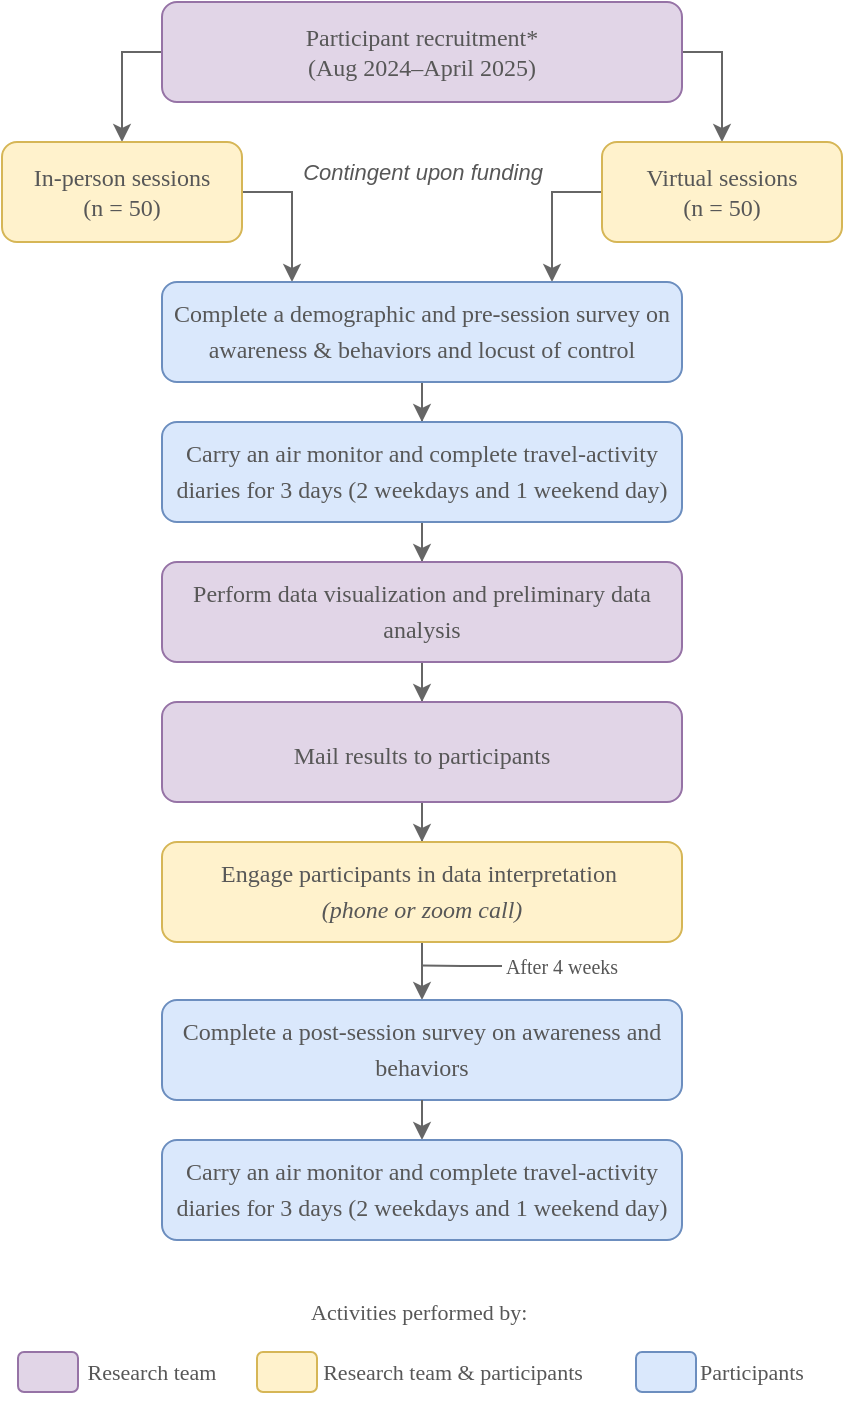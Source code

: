 <mxfile version="24.2.3" type="github">
  <diagram name="Page-1" id="lau2wh2djgcax9t4yvG-">
    <mxGraphModel dx="858" dy="512" grid="1" gridSize="10" guides="1" tooltips="1" connect="1" arrows="1" fold="1" page="1" pageScale="1" pageWidth="850" pageHeight="1100" math="0" shadow="0">
      <root>
        <mxCell id="0" />
        <mxCell id="1" parent="0" />
        <mxCell id="SnCvXV2NnRFrrWXewPJj-1" style="edgeStyle=orthogonalEdgeStyle;rounded=0;orthogonalLoop=1;jettySize=auto;html=1;exitX=1;exitY=0.5;exitDx=0;exitDy=0;entryX=0.5;entryY=0;entryDx=0;entryDy=0;fontFamily=Times New Roman;fontSize=11;endArrow=classic;endFill=1;strokeColor=#666666;strokeWidth=1;fontColor=#575757;" edge="1" parent="1" source="SnCvXV2NnRFrrWXewPJj-3" target="SnCvXV2NnRFrrWXewPJj-7">
          <mxGeometry relative="1" as="geometry" />
        </mxCell>
        <mxCell id="SnCvXV2NnRFrrWXewPJj-2" style="edgeStyle=orthogonalEdgeStyle;rounded=0;orthogonalLoop=1;jettySize=auto;html=1;exitX=0;exitY=0.5;exitDx=0;exitDy=0;fontFamily=Times New Roman;fontSize=11;endArrow=classic;endFill=1;strokeColor=#666666;strokeWidth=1;fontColor=#575757;entryX=0.5;entryY=0;entryDx=0;entryDy=0;" edge="1" parent="1" source="SnCvXV2NnRFrrWXewPJj-3" target="SnCvXV2NnRFrrWXewPJj-5">
          <mxGeometry relative="1" as="geometry">
            <mxPoint x="130" y="120" as="targetPoint" />
            <Array as="points">
              <mxPoint x="130" y="85" />
            </Array>
          </mxGeometry>
        </mxCell>
        <mxCell id="SnCvXV2NnRFrrWXewPJj-3" value="&lt;font style=&quot;font-size: 12px;&quot;&gt;Participant recruitment*&lt;br&gt;(&lt;span style=&quot;text-align: start;&quot;&gt;Aug 2024–April&lt;/span&gt;&lt;span style=&quot;text-align: start;&quot;&gt;&amp;nbsp;&lt;/span&gt;&lt;span style=&quot;text-align: start;&quot;&gt;&lt;/span&gt;2025)&lt;/font&gt;" style="rounded=1;whiteSpace=wrap;html=1;fontFamily=Times New Roman;fillColor=#e1d5e7;strokeColor=#9673a6;fontColor=#575757;" vertex="1" parent="1">
          <mxGeometry x="150" y="60" width="260" height="50" as="geometry" />
        </mxCell>
        <mxCell id="SnCvXV2NnRFrrWXewPJj-4" style="edgeStyle=orthogonalEdgeStyle;rounded=0;orthogonalLoop=1;jettySize=auto;html=1;exitX=1;exitY=0.5;exitDx=0;exitDy=0;entryX=0.25;entryY=0;entryDx=0;entryDy=0;fontFamily=Times New Roman;fontSize=11;endArrow=classic;endFill=1;strokeColor=#666666;strokeWidth=1;fontColor=#575757;" edge="1" parent="1" source="SnCvXV2NnRFrrWXewPJj-5" target="SnCvXV2NnRFrrWXewPJj-9">
          <mxGeometry relative="1" as="geometry" />
        </mxCell>
        <mxCell id="SnCvXV2NnRFrrWXewPJj-5" value="&lt;div style=&quot;&quot;&gt;&lt;span style=&quot;background-color: initial;&quot;&gt;In-person sessions&lt;/span&gt;&lt;/div&gt;&lt;span style=&quot;&quot;&gt;&lt;font style=&quot;font-size: 12px;&quot;&gt;(n = 50)&lt;/font&gt;&lt;/span&gt;" style="rounded=1;whiteSpace=wrap;html=1;fontFamily=Times New Roman;fillColor=#fff2cc;strokeColor=#d6b656;fontColor=#575757;align=center;" vertex="1" parent="1">
          <mxGeometry x="70" y="130" width="120" height="50" as="geometry" />
        </mxCell>
        <mxCell id="SnCvXV2NnRFrrWXewPJj-6" style="edgeStyle=orthogonalEdgeStyle;rounded=0;orthogonalLoop=1;jettySize=auto;html=1;exitX=0;exitY=0.5;exitDx=0;exitDy=0;entryX=0.75;entryY=0;entryDx=0;entryDy=0;fontFamily=Times New Roman;fontSize=12;fontColor=#575757;strokeColor=#666666;" edge="1" parent="1" source="SnCvXV2NnRFrrWXewPJj-7" target="SnCvXV2NnRFrrWXewPJj-9">
          <mxGeometry relative="1" as="geometry" />
        </mxCell>
        <mxCell id="SnCvXV2NnRFrrWXewPJj-7" value="&lt;span style=&quot;text-align: start;&quot;&gt;&lt;font style=&quot;font-size: 12px;&quot;&gt;Virtual sessions &lt;br&gt;(n = 50)&lt;/font&gt;&lt;/span&gt;" style="rounded=1;whiteSpace=wrap;html=1;fontFamily=Times New Roman;fillColor=#fff2cc;strokeColor=#d6b656;fontColor=#575757;" vertex="1" parent="1">
          <mxGeometry x="370" y="130" width="120" height="50" as="geometry" />
        </mxCell>
        <mxCell id="SnCvXV2NnRFrrWXewPJj-8" value="" style="edgeStyle=orthogonalEdgeStyle;rounded=0;orthogonalLoop=1;jettySize=auto;html=1;fontFamily=Times New Roman;fontSize=12;fontColor=#575757;strokeColor=#666666;" edge="1" parent="1" source="SnCvXV2NnRFrrWXewPJj-9" target="SnCvXV2NnRFrrWXewPJj-11">
          <mxGeometry relative="1" as="geometry" />
        </mxCell>
        <mxCell id="SnCvXV2NnRFrrWXewPJj-9" value="&lt;span style=&quot;text-align: start;&quot;&gt;&lt;font style=&quot;font-size: 12px;&quot;&gt;Complete a demographic and pre-session survey on awareness &amp;amp; behaviors and locust of control&lt;/font&gt;&lt;/span&gt;&lt;span style=&quot;font-size: medium; text-align: start;&quot;&gt;&lt;/span&gt;" style="whiteSpace=wrap;html=1;rounded=1;fontFamily=Times New Roman;fillColor=#dae8fc;strokeColor=#6c8ebf;fontColor=#575757;" vertex="1" parent="1">
          <mxGeometry x="150" y="200" width="260" height="50" as="geometry" />
        </mxCell>
        <mxCell id="SnCvXV2NnRFrrWXewPJj-10" value="" style="edgeStyle=orthogonalEdgeStyle;rounded=0;orthogonalLoop=1;jettySize=auto;html=1;fontFamily=Times New Roman;fontSize=12;fontColor=#575757;strokeColor=#666666;" edge="1" parent="1" source="SnCvXV2NnRFrrWXewPJj-11" target="SnCvXV2NnRFrrWXewPJj-13">
          <mxGeometry relative="1" as="geometry" />
        </mxCell>
        <mxCell id="SnCvXV2NnRFrrWXewPJj-11" value="&lt;span style=&quot;text-align: start;&quot;&gt;&lt;font style=&quot;font-size: 12px;&quot;&gt;Carry an air monitor and complete travel-activity diaries for 3 days (2 weekdays and 1 weekend day)&lt;/font&gt;&lt;/span&gt;&lt;span style=&quot;font-size: medium; text-align: start;&quot;&gt;&lt;/span&gt;" style="whiteSpace=wrap;html=1;rounded=1;fontFamily=Times New Roman;fillColor=#dae8fc;strokeColor=#6c8ebf;fontColor=#575757;" vertex="1" parent="1">
          <mxGeometry x="150" y="270" width="260" height="50" as="geometry" />
        </mxCell>
        <mxCell id="SnCvXV2NnRFrrWXewPJj-12" value="" style="edgeStyle=orthogonalEdgeStyle;rounded=0;orthogonalLoop=1;jettySize=auto;html=1;fontFamily=Times New Roman;fontSize=12;fontColor=#575757;strokeColor=#666666;" edge="1" parent="1" source="SnCvXV2NnRFrrWXewPJj-13" target="SnCvXV2NnRFrrWXewPJj-15">
          <mxGeometry relative="1" as="geometry" />
        </mxCell>
        <mxCell id="SnCvXV2NnRFrrWXewPJj-13" value="&lt;span style=&quot;text-align: start; font-family: &amp;quot;Times New Roman&amp;quot;, serif;&quot;&gt;&lt;font style=&quot;font-size: 12px;&quot;&gt;Perform data visualization and preliminary data analysis&lt;/font&gt;&lt;/span&gt;&lt;span style=&quot;font-size: medium; text-align: start;&quot;&gt;&lt;/span&gt;" style="whiteSpace=wrap;html=1;rounded=1;fontFamily=Times New Roman;fillColor=#e1d5e7;strokeColor=#9673a6;fontColor=#575757;" vertex="1" parent="1">
          <mxGeometry x="150" y="340" width="260" height="50" as="geometry" />
        </mxCell>
        <mxCell id="SnCvXV2NnRFrrWXewPJj-14" value="" style="edgeStyle=orthogonalEdgeStyle;rounded=0;orthogonalLoop=1;jettySize=auto;html=1;fontFamily=Times New Roman;fontSize=12;fontColor=#575757;strokeColor=#666666;" edge="1" parent="1" source="SnCvXV2NnRFrrWXewPJj-15" target="SnCvXV2NnRFrrWXewPJj-17">
          <mxGeometry relative="1" as="geometry" />
        </mxCell>
        <mxCell id="SnCvXV2NnRFrrWXewPJj-15" value="&lt;span style=&quot;text-align: start; font-family: &amp;quot;Times New Roman&amp;quot;, serif;&quot;&gt;&lt;font style=&quot;font-size: 12px;&quot;&gt;Mail results to participants&lt;/font&gt;&lt;/span&gt;&lt;span style=&quot;font-size: medium; text-align: start;&quot;&gt;&lt;/span&gt;" style="whiteSpace=wrap;html=1;rounded=1;fontFamily=Times New Roman;fillColor=#e1d5e7;strokeColor=#9673a6;fontColor=#575757;" vertex="1" parent="1">
          <mxGeometry x="150" y="410" width="260" height="50" as="geometry" />
        </mxCell>
        <mxCell id="SnCvXV2NnRFrrWXewPJj-16" value="" style="edgeStyle=orthogonalEdgeStyle;rounded=0;orthogonalLoop=1;jettySize=auto;html=1;fontFamily=Times New Roman;fontSize=12;fontColor=#575757;strokeColor=#666666;" edge="1" parent="1" source="SnCvXV2NnRFrrWXewPJj-17" target="SnCvXV2NnRFrrWXewPJj-19">
          <mxGeometry relative="1" as="geometry" />
        </mxCell>
        <mxCell id="SnCvXV2NnRFrrWXewPJj-17" value="&lt;span style=&quot;text-align: start;&quot;&gt;&lt;font style=&quot;font-size: 12px;&quot;&gt;Engage participants in data interpretation&amp;nbsp;&lt;/font&gt;&lt;/span&gt;&lt;div&gt;&lt;span style=&quot;text-align: start;&quot;&gt;&lt;font style=&quot;font-size: 12px;&quot;&gt;&lt;i&gt;(phone or zoom call)&lt;/i&gt;&lt;/font&gt;&lt;/span&gt;&lt;span style=&quot;font-size: medium; text-align: start;&quot;&gt;&lt;/span&gt;&lt;/div&gt;" style="whiteSpace=wrap;html=1;rounded=1;fontFamily=Times New Roman;fillColor=#fff2cc;strokeColor=#d6b656;fontColor=#575757;" vertex="1" parent="1">
          <mxGeometry x="150" y="480" width="260" height="50" as="geometry" />
        </mxCell>
        <mxCell id="SnCvXV2NnRFrrWXewPJj-19" value="&lt;span style=&quot;text-align: start; font-family: &amp;quot;Times New Roman&amp;quot;, serif;&quot;&gt;&lt;font style=&quot;font-size: 12px;&quot;&gt;Complete a post-session survey on awareness and behaviors&lt;/font&gt;&lt;/span&gt;&lt;span style=&quot;font-size: medium; text-align: start;&quot;&gt;&lt;/span&gt;" style="whiteSpace=wrap;html=1;rounded=1;fontFamily=Times New Roman;fillColor=#dae8fc;strokeColor=#6c8ebf;fontColor=#575757;" vertex="1" parent="1">
          <mxGeometry x="150" y="559" width="260" height="50" as="geometry" />
        </mxCell>
        <mxCell id="SnCvXV2NnRFrrWXewPJj-21" style="edgeStyle=orthogonalEdgeStyle;rounded=1;orthogonalLoop=1;jettySize=auto;html=1;exitX=0;exitY=0.5;exitDx=0;exitDy=0;fontFamily=Times New Roman;fontSize=12;strokeColor=#666666;endArrow=none;endFill=0;fontColor=#575757;" edge="1" parent="1" source="SnCvXV2NnRFrrWXewPJj-22">
          <mxGeometry relative="1" as="geometry">
            <mxPoint x="280" y="541.789" as="targetPoint" />
          </mxGeometry>
        </mxCell>
        <mxCell id="SnCvXV2NnRFrrWXewPJj-22" value="After 4 weeks" style="text;html=1;strokeColor=none;fillColor=none;align=center;verticalAlign=middle;whiteSpace=wrap;rounded=0;fontFamily=Times New Roman;fontSize=10;fontColor=#575757;" vertex="1" parent="1">
          <mxGeometry x="320" y="527" width="60" height="30" as="geometry" />
        </mxCell>
        <mxCell id="SnCvXV2NnRFrrWXewPJj-23" value="Activities performed by:&amp;nbsp;" style="text;html=1;strokeColor=none;fillColor=none;align=center;verticalAlign=middle;whiteSpace=wrap;rounded=0;fontFamily=Times New Roman;fontSize=11;fontColor=#575757;" vertex="1" parent="1">
          <mxGeometry x="150" y="700" width="260" height="30" as="geometry" />
        </mxCell>
        <mxCell id="SnCvXV2NnRFrrWXewPJj-24" value="Research team" style="text;html=1;strokeColor=none;fillColor=none;align=center;verticalAlign=middle;whiteSpace=wrap;rounded=0;fontFamily=Times New Roman;fontSize=11;fontColor=#575757;" vertex="1" parent="1">
          <mxGeometry x="100" y="730" width="90" height="30" as="geometry" />
        </mxCell>
        <mxCell id="SnCvXV2NnRFrrWXewPJj-25" value="Participants" style="text;html=1;strokeColor=none;fillColor=none;align=center;verticalAlign=middle;whiteSpace=wrap;rounded=0;fontFamily=Times New Roman;fontSize=11;fontColor=#575757;" vertex="1" parent="1">
          <mxGeometry x="400" y="730" width="90" height="30" as="geometry" />
        </mxCell>
        <mxCell id="SnCvXV2NnRFrrWXewPJj-26" value="&lt;span style=&quot;text-align: start; font-size: 11px;&quot;&gt;&lt;font style=&quot;font-size: 11px;&quot;&gt;Research team &amp;amp; participants&lt;/font&gt;&lt;/span&gt;&lt;span style=&quot;font-size: 11px; text-align: start;&quot;&gt;&lt;/span&gt;" style="text;html=1;strokeColor=none;fillColor=none;align=center;verticalAlign=middle;whiteSpace=wrap;rounded=0;fontFamily=Times New Roman;fontSize=11;fontColor=#575757;" vertex="1" parent="1">
          <mxGeometry x="227.5" y="730" width="135" height="30" as="geometry" />
        </mxCell>
        <mxCell id="SnCvXV2NnRFrrWXewPJj-27" value="" style="rounded=1;whiteSpace=wrap;html=1;fontFamily=Times New Roman;fontSize=11;fillColor=#e1d5e7;strokeColor=#9673a6;fontColor=#575757;" vertex="1" parent="1">
          <mxGeometry x="78" y="735" width="30" height="20" as="geometry" />
        </mxCell>
        <mxCell id="SnCvXV2NnRFrrWXewPJj-28" value="" style="rounded=1;whiteSpace=wrap;html=1;fontFamily=Times New Roman;fontSize=11;fillColor=#dae8fc;strokeColor=#6c8ebf;fontColor=#575757;" vertex="1" parent="1">
          <mxGeometry x="387" y="735" width="30" height="20" as="geometry" />
        </mxCell>
        <mxCell id="SnCvXV2NnRFrrWXewPJj-29" value="" style="rounded=1;whiteSpace=wrap;html=1;fontFamily=Times New Roman;fontSize=11;fillColor=#fff2cc;strokeColor=#d6b656;fontColor=#575757;" vertex="1" parent="1">
          <mxGeometry x="197.5" y="735" width="30" height="20" as="geometry" />
        </mxCell>
        <mxCell id="SnCvXV2NnRFrrWXewPJj-59" value="&lt;i style=&quot;font-size: 11px;&quot;&gt;&lt;font style=&quot;font-size: 11px;&quot;&gt;Contingent upon funding&lt;/font&gt;&lt;/i&gt;" style="text;html=1;align=center;verticalAlign=middle;resizable=0;points=[];autosize=1;strokeColor=none;fillColor=none;fontSize=11;fontColor=#575757;" vertex="1" parent="1">
          <mxGeometry x="210" y="130" width="140" height="30" as="geometry" />
        </mxCell>
        <mxCell id="SnCvXV2NnRFrrWXewPJj-60" value="" style="edgeStyle=orthogonalEdgeStyle;rounded=0;orthogonalLoop=1;jettySize=auto;html=1;fontFamily=Times New Roman;fontSize=12;fontColor=#575757;strokeColor=#666666;entryX=0.5;entryY=0;entryDx=0;entryDy=0;" edge="1" parent="1" target="SnCvXV2NnRFrrWXewPJj-61">
          <mxGeometry relative="1" as="geometry">
            <mxPoint x="280" y="609" as="sourcePoint" />
            <mxPoint x="280" y="620" as="targetPoint" />
          </mxGeometry>
        </mxCell>
        <mxCell id="SnCvXV2NnRFrrWXewPJj-61" value="&lt;span style=&quot;text-align: start;&quot;&gt;&lt;font style=&quot;font-size: 12px;&quot;&gt;Carry an air monitor and complete travel-activity diaries for 3 days (2 weekdays and 1 weekend day)&lt;/font&gt;&lt;/span&gt;&lt;span style=&quot;font-size: medium; text-align: start;&quot;&gt;&lt;/span&gt;" style="whiteSpace=wrap;html=1;rounded=1;fontFamily=Times New Roman;fillColor=#dae8fc;strokeColor=#6c8ebf;fontColor=#575757;" vertex="1" parent="1">
          <mxGeometry x="150" y="629" width="260" height="50" as="geometry" />
        </mxCell>
      </root>
    </mxGraphModel>
  </diagram>
</mxfile>
